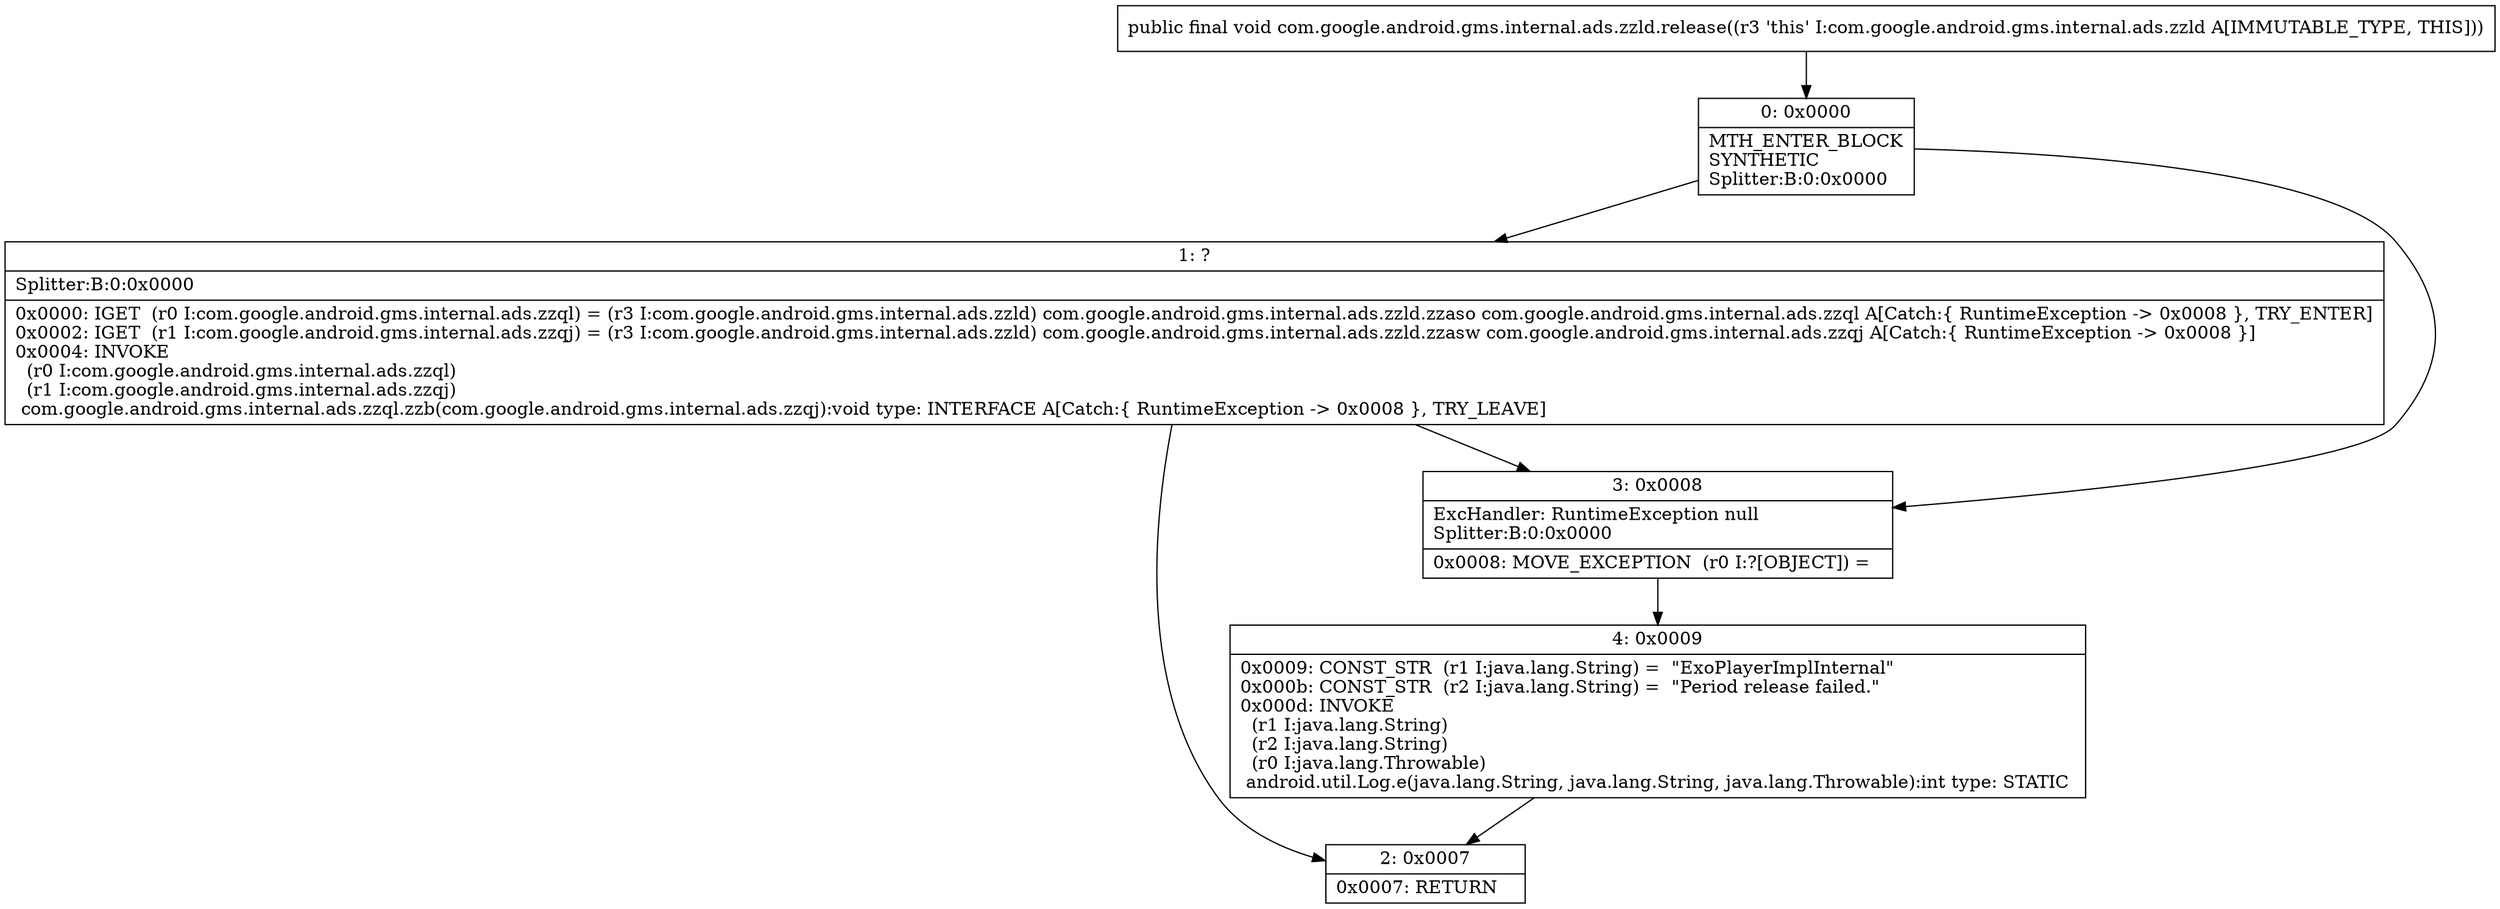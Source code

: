 digraph "CFG forcom.google.android.gms.internal.ads.zzld.release()V" {
Node_0 [shape=record,label="{0\:\ 0x0000|MTH_ENTER_BLOCK\lSYNTHETIC\lSplitter:B:0:0x0000\l}"];
Node_1 [shape=record,label="{1\:\ ?|Splitter:B:0:0x0000\l|0x0000: IGET  (r0 I:com.google.android.gms.internal.ads.zzql) = (r3 I:com.google.android.gms.internal.ads.zzld) com.google.android.gms.internal.ads.zzld.zzaso com.google.android.gms.internal.ads.zzql A[Catch:\{ RuntimeException \-\> 0x0008 \}, TRY_ENTER]\l0x0002: IGET  (r1 I:com.google.android.gms.internal.ads.zzqj) = (r3 I:com.google.android.gms.internal.ads.zzld) com.google.android.gms.internal.ads.zzld.zzasw com.google.android.gms.internal.ads.zzqj A[Catch:\{ RuntimeException \-\> 0x0008 \}]\l0x0004: INVOKE  \l  (r0 I:com.google.android.gms.internal.ads.zzql)\l  (r1 I:com.google.android.gms.internal.ads.zzqj)\l com.google.android.gms.internal.ads.zzql.zzb(com.google.android.gms.internal.ads.zzqj):void type: INTERFACE A[Catch:\{ RuntimeException \-\> 0x0008 \}, TRY_LEAVE]\l}"];
Node_2 [shape=record,label="{2\:\ 0x0007|0x0007: RETURN   \l}"];
Node_3 [shape=record,label="{3\:\ 0x0008|ExcHandler: RuntimeException null\lSplitter:B:0:0x0000\l|0x0008: MOVE_EXCEPTION  (r0 I:?[OBJECT]) =  \l}"];
Node_4 [shape=record,label="{4\:\ 0x0009|0x0009: CONST_STR  (r1 I:java.lang.String) =  \"ExoPlayerImplInternal\" \l0x000b: CONST_STR  (r2 I:java.lang.String) =  \"Period release failed.\" \l0x000d: INVOKE  \l  (r1 I:java.lang.String)\l  (r2 I:java.lang.String)\l  (r0 I:java.lang.Throwable)\l android.util.Log.e(java.lang.String, java.lang.String, java.lang.Throwable):int type: STATIC \l}"];
MethodNode[shape=record,label="{public final void com.google.android.gms.internal.ads.zzld.release((r3 'this' I:com.google.android.gms.internal.ads.zzld A[IMMUTABLE_TYPE, THIS])) }"];
MethodNode -> Node_0;
Node_0 -> Node_1;
Node_0 -> Node_3;
Node_1 -> Node_2;
Node_1 -> Node_3;
Node_3 -> Node_4;
Node_4 -> Node_2;
}

